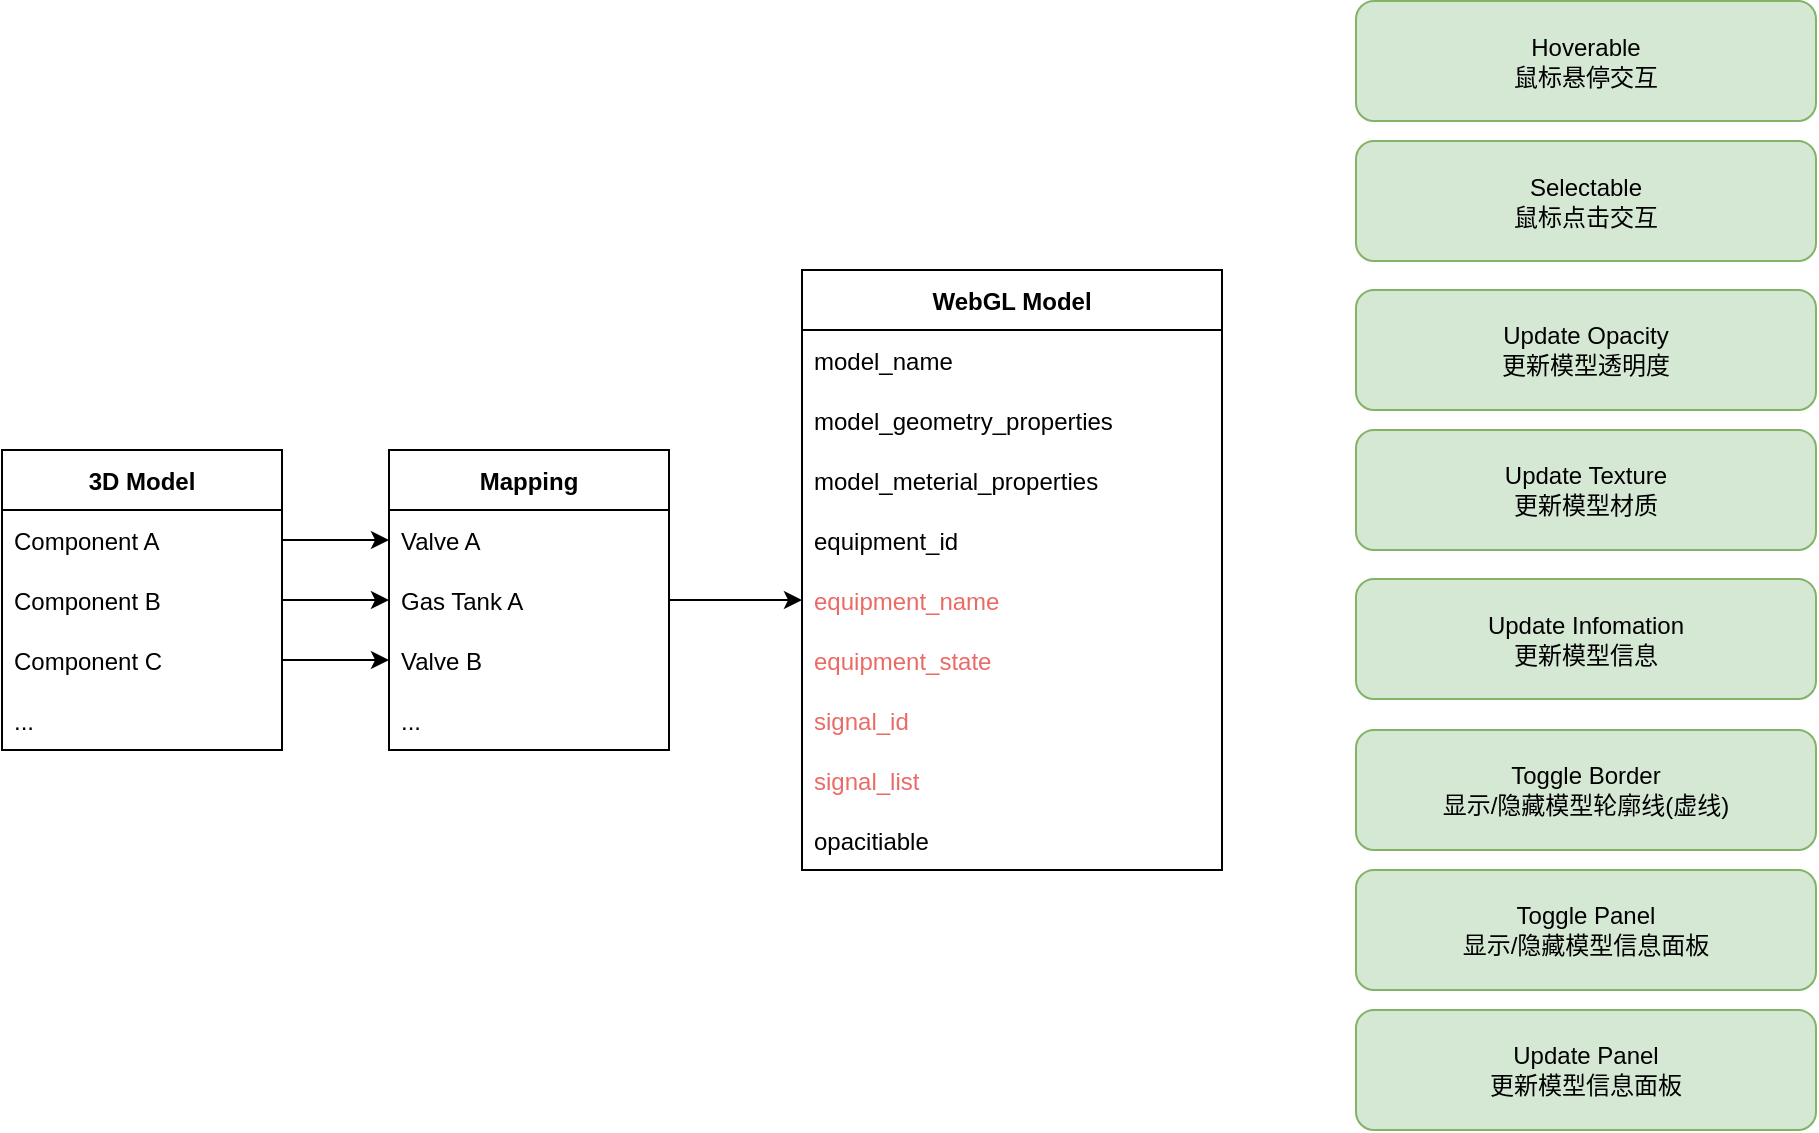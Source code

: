 <mxfile version="20.2.4" type="github">
  <diagram id="nreCz1yV9TlbwErvjmWX" name="第 1 页">
    <mxGraphModel dx="1422" dy="762" grid="1" gridSize="10" guides="1" tooltips="1" connect="1" arrows="1" fold="1" page="1" pageScale="1" pageWidth="827" pageHeight="1169" math="0" shadow="0">
      <root>
        <mxCell id="0" />
        <mxCell id="1" parent="0" />
        <mxCell id="1o4pj-MJ49ijJUOISk7L-2" value="3D Model" style="swimlane;fontStyle=1;childLayout=stackLayout;horizontal=1;startSize=30;horizontalStack=0;resizeParent=1;resizeParentMax=0;resizeLast=0;collapsible=1;marginBottom=0;" vertex="1" parent="1">
          <mxGeometry x="150" y="300" width="140" height="150" as="geometry" />
        </mxCell>
        <mxCell id="1o4pj-MJ49ijJUOISk7L-3" value="Component A" style="text;strokeColor=none;fillColor=none;align=left;verticalAlign=middle;spacingLeft=4;spacingRight=4;overflow=hidden;points=[[0,0.5],[1,0.5]];portConstraint=eastwest;rotatable=0;" vertex="1" parent="1o4pj-MJ49ijJUOISk7L-2">
          <mxGeometry y="30" width="140" height="30" as="geometry" />
        </mxCell>
        <mxCell id="1o4pj-MJ49ijJUOISk7L-4" value="Component B" style="text;strokeColor=none;fillColor=none;align=left;verticalAlign=middle;spacingLeft=4;spacingRight=4;overflow=hidden;points=[[0,0.5],[1,0.5]];portConstraint=eastwest;rotatable=0;" vertex="1" parent="1o4pj-MJ49ijJUOISk7L-2">
          <mxGeometry y="60" width="140" height="30" as="geometry" />
        </mxCell>
        <mxCell id="1o4pj-MJ49ijJUOISk7L-5" value="Component C" style="text;strokeColor=none;fillColor=none;align=left;verticalAlign=middle;spacingLeft=4;spacingRight=4;overflow=hidden;points=[[0,0.5],[1,0.5]];portConstraint=eastwest;rotatable=0;" vertex="1" parent="1o4pj-MJ49ijJUOISk7L-2">
          <mxGeometry y="90" width="140" height="30" as="geometry" />
        </mxCell>
        <mxCell id="1o4pj-MJ49ijJUOISk7L-6" value="..." style="text;strokeColor=none;fillColor=none;align=left;verticalAlign=middle;spacingLeft=4;spacingRight=4;overflow=hidden;points=[[0,0.5],[1,0.5]];portConstraint=eastwest;rotatable=0;" vertex="1" parent="1o4pj-MJ49ijJUOISk7L-2">
          <mxGeometry y="120" width="140" height="30" as="geometry" />
        </mxCell>
        <mxCell id="1o4pj-MJ49ijJUOISk7L-12" value="Mapping" style="swimlane;fontStyle=1;childLayout=stackLayout;horizontal=1;startSize=30;horizontalStack=0;resizeParent=1;resizeParentMax=0;resizeLast=0;collapsible=1;marginBottom=0;" vertex="1" parent="1">
          <mxGeometry x="343.5" y="300" width="140" height="150" as="geometry" />
        </mxCell>
        <mxCell id="1o4pj-MJ49ijJUOISk7L-13" value="Valve A" style="text;strokeColor=none;fillColor=none;align=left;verticalAlign=middle;spacingLeft=4;spacingRight=4;overflow=hidden;points=[[0,0.5],[1,0.5]];portConstraint=eastwest;rotatable=0;" vertex="1" parent="1o4pj-MJ49ijJUOISk7L-12">
          <mxGeometry y="30" width="140" height="30" as="geometry" />
        </mxCell>
        <mxCell id="1o4pj-MJ49ijJUOISk7L-14" value="Gas Tank A" style="text;strokeColor=none;fillColor=none;align=left;verticalAlign=middle;spacingLeft=4;spacingRight=4;overflow=hidden;points=[[0,0.5],[1,0.5]];portConstraint=eastwest;rotatable=0;" vertex="1" parent="1o4pj-MJ49ijJUOISk7L-12">
          <mxGeometry y="60" width="140" height="30" as="geometry" />
        </mxCell>
        <mxCell id="1o4pj-MJ49ijJUOISk7L-15" value="Valve B" style="text;strokeColor=none;fillColor=none;align=left;verticalAlign=middle;spacingLeft=4;spacingRight=4;overflow=hidden;points=[[0,0.5],[1,0.5]];portConstraint=eastwest;rotatable=0;" vertex="1" parent="1o4pj-MJ49ijJUOISk7L-12">
          <mxGeometry y="90" width="140" height="30" as="geometry" />
        </mxCell>
        <mxCell id="1o4pj-MJ49ijJUOISk7L-16" value="..." style="text;strokeColor=none;fillColor=none;align=left;verticalAlign=middle;spacingLeft=4;spacingRight=4;overflow=hidden;points=[[0,0.5],[1,0.5]];portConstraint=eastwest;rotatable=0;" vertex="1" parent="1o4pj-MJ49ijJUOISk7L-12">
          <mxGeometry y="120" width="140" height="30" as="geometry" />
        </mxCell>
        <mxCell id="1o4pj-MJ49ijJUOISk7L-17" style="edgeStyle=orthogonalEdgeStyle;rounded=0;orthogonalLoop=1;jettySize=auto;html=1;entryX=0;entryY=0.5;entryDx=0;entryDy=0;" edge="1" parent="1" source="1o4pj-MJ49ijJUOISk7L-3" target="1o4pj-MJ49ijJUOISk7L-13">
          <mxGeometry relative="1" as="geometry" />
        </mxCell>
        <mxCell id="1o4pj-MJ49ijJUOISk7L-18" style="edgeStyle=orthogonalEdgeStyle;rounded=0;orthogonalLoop=1;jettySize=auto;html=1;entryX=0;entryY=0.5;entryDx=0;entryDy=0;" edge="1" parent="1" source="1o4pj-MJ49ijJUOISk7L-4" target="1o4pj-MJ49ijJUOISk7L-14">
          <mxGeometry relative="1" as="geometry" />
        </mxCell>
        <mxCell id="1o4pj-MJ49ijJUOISk7L-19" style="edgeStyle=orthogonalEdgeStyle;rounded=0;orthogonalLoop=1;jettySize=auto;html=1;entryX=0;entryY=0.5;entryDx=0;entryDy=0;" edge="1" parent="1" source="1o4pj-MJ49ijJUOISk7L-5" target="1o4pj-MJ49ijJUOISk7L-15">
          <mxGeometry relative="1" as="geometry" />
        </mxCell>
        <mxCell id="1o4pj-MJ49ijJUOISk7L-20" value="WebGL Model" style="swimlane;fontStyle=1;childLayout=stackLayout;horizontal=1;startSize=30;horizontalStack=0;resizeParent=1;resizeParentMax=0;resizeLast=0;collapsible=1;marginBottom=0;" vertex="1" parent="1">
          <mxGeometry x="550" y="210" width="210" height="300" as="geometry" />
        </mxCell>
        <mxCell id="1o4pj-MJ49ijJUOISk7L-21" value="model_name" style="text;strokeColor=none;fillColor=none;align=left;verticalAlign=middle;spacingLeft=4;spacingRight=4;overflow=hidden;points=[[0,0.5],[1,0.5]];portConstraint=eastwest;rotatable=0;" vertex="1" parent="1o4pj-MJ49ijJUOISk7L-20">
          <mxGeometry y="30" width="210" height="30" as="geometry" />
        </mxCell>
        <mxCell id="1o4pj-MJ49ijJUOISk7L-22" value="model_geometry_properties" style="text;strokeColor=none;fillColor=none;align=left;verticalAlign=middle;spacingLeft=4;spacingRight=4;overflow=hidden;points=[[0,0.5],[1,0.5]];portConstraint=eastwest;rotatable=0;" vertex="1" parent="1o4pj-MJ49ijJUOISk7L-20">
          <mxGeometry y="60" width="210" height="30" as="geometry" />
        </mxCell>
        <mxCell id="1o4pj-MJ49ijJUOISk7L-23" value="model_meterial_properties" style="text;strokeColor=none;fillColor=none;align=left;verticalAlign=middle;spacingLeft=4;spacingRight=4;overflow=hidden;points=[[0,0.5],[1,0.5]];portConstraint=eastwest;rotatable=0;" vertex="1" parent="1o4pj-MJ49ijJUOISk7L-20">
          <mxGeometry y="90" width="210" height="30" as="geometry" />
        </mxCell>
        <mxCell id="1o4pj-MJ49ijJUOISk7L-24" value="equipment_id" style="text;strokeColor=none;fillColor=none;align=left;verticalAlign=middle;spacingLeft=4;spacingRight=4;overflow=hidden;points=[[0,0.5],[1,0.5]];portConstraint=eastwest;rotatable=0;" vertex="1" parent="1o4pj-MJ49ijJUOISk7L-20">
          <mxGeometry y="120" width="210" height="30" as="geometry" />
        </mxCell>
        <mxCell id="1o4pj-MJ49ijJUOISk7L-26" value="equipment_name" style="text;strokeColor=none;fillColor=none;align=left;verticalAlign=middle;spacingLeft=4;spacingRight=4;overflow=hidden;points=[[0,0.5],[1,0.5]];portConstraint=eastwest;rotatable=0;fontColor=#EA6B66;" vertex="1" parent="1o4pj-MJ49ijJUOISk7L-20">
          <mxGeometry y="150" width="210" height="30" as="geometry" />
        </mxCell>
        <mxCell id="1o4pj-MJ49ijJUOISk7L-34" value="equipment_state" style="text;strokeColor=none;fillColor=none;align=left;verticalAlign=middle;spacingLeft=4;spacingRight=4;overflow=hidden;points=[[0,0.5],[1,0.5]];portConstraint=eastwest;rotatable=0;fontColor=#EA6B66;" vertex="1" parent="1o4pj-MJ49ijJUOISk7L-20">
          <mxGeometry y="180" width="210" height="30" as="geometry" />
        </mxCell>
        <mxCell id="1o4pj-MJ49ijJUOISk7L-27" value="signal_id" style="text;strokeColor=none;fillColor=none;align=left;verticalAlign=middle;spacingLeft=4;spacingRight=4;overflow=hidden;points=[[0,0.5],[1,0.5]];portConstraint=eastwest;rotatable=0;fontColor=#EA6B66;" vertex="1" parent="1o4pj-MJ49ijJUOISk7L-20">
          <mxGeometry y="210" width="210" height="30" as="geometry" />
        </mxCell>
        <mxCell id="1o4pj-MJ49ijJUOISk7L-28" value="signal_list" style="text;strokeColor=none;fillColor=none;align=left;verticalAlign=middle;spacingLeft=4;spacingRight=4;overflow=hidden;points=[[0,0.5],[1,0.5]];portConstraint=eastwest;rotatable=0;fontColor=#EA6B66;" vertex="1" parent="1o4pj-MJ49ijJUOISk7L-20">
          <mxGeometry y="240" width="210" height="30" as="geometry" />
        </mxCell>
        <mxCell id="1o4pj-MJ49ijJUOISk7L-29" value="opacitiable" style="text;strokeColor=none;fillColor=none;align=left;verticalAlign=middle;spacingLeft=4;spacingRight=4;overflow=hidden;points=[[0,0.5],[1,0.5]];portConstraint=eastwest;rotatable=0;" vertex="1" parent="1o4pj-MJ49ijJUOISk7L-20">
          <mxGeometry y="270" width="210" height="30" as="geometry" />
        </mxCell>
        <mxCell id="1o4pj-MJ49ijJUOISk7L-33" style="text;strokeColor=none;fillColor=none;align=left;verticalAlign=middle;spacingLeft=4;spacingRight=4;overflow=hidden;points=[[0,0.5],[1,0.5]];portConstraint=eastwest;rotatable=0;" vertex="1" parent="1">
          <mxGeometry x="530" y="600" width="210" height="30" as="geometry" />
        </mxCell>
        <mxCell id="1o4pj-MJ49ijJUOISk7L-37" style="edgeStyle=orthogonalEdgeStyle;rounded=0;orthogonalLoop=1;jettySize=auto;html=1;entryX=0;entryY=0.5;entryDx=0;entryDy=0;" edge="1" parent="1" source="1o4pj-MJ49ijJUOISk7L-14" target="1o4pj-MJ49ijJUOISk7L-26">
          <mxGeometry relative="1" as="geometry" />
        </mxCell>
        <mxCell id="1o4pj-MJ49ijJUOISk7L-39" value="Toggle Border&lt;br&gt;显示/隐藏模型轮廓线(虚线)" style="rounded=1;whiteSpace=wrap;html=1;fillColor=#d5e8d4;strokeColor=#82b366;" vertex="1" parent="1">
          <mxGeometry x="827" y="440" width="230" height="60" as="geometry" />
        </mxCell>
        <mxCell id="1o4pj-MJ49ijJUOISk7L-40" value="Toggle Panel&lt;br&gt;显示/隐藏模型信息面板" style="rounded=1;whiteSpace=wrap;html=1;fillColor=#d5e8d4;strokeColor=#82b366;" vertex="1" parent="1">
          <mxGeometry x="827" y="510" width="230" height="60" as="geometry" />
        </mxCell>
        <mxCell id="1o4pj-MJ49ijJUOISk7L-41" value="Hoverable&lt;br&gt;鼠标悬停交互" style="rounded=1;whiteSpace=wrap;html=1;fillColor=#d5e8d4;strokeColor=#82b366;" vertex="1" parent="1">
          <mxGeometry x="827" y="75.5" width="230" height="60" as="geometry" />
        </mxCell>
        <mxCell id="1o4pj-MJ49ijJUOISk7L-42" value="Update Opacity&lt;br&gt;更新模型透明度" style="rounded=1;whiteSpace=wrap;html=1;fillColor=#d5e8d4;strokeColor=#82b366;" vertex="1" parent="1">
          <mxGeometry x="827" y="220" width="230" height="60" as="geometry" />
        </mxCell>
        <mxCell id="1o4pj-MJ49ijJUOISk7L-43" value="Update Infomation&lt;br&gt;更新模型信息" style="rounded=1;whiteSpace=wrap;html=1;fillColor=#d5e8d4;strokeColor=#82b366;" vertex="1" parent="1">
          <mxGeometry x="827" y="364.5" width="230" height="60" as="geometry" />
        </mxCell>
        <mxCell id="1o4pj-MJ49ijJUOISk7L-44" value="Selectable&lt;br&gt;鼠标点击交互" style="rounded=1;whiteSpace=wrap;html=1;fillColor=#d5e8d4;strokeColor=#82b366;" vertex="1" parent="1">
          <mxGeometry x="827" y="145.5" width="230" height="60" as="geometry" />
        </mxCell>
        <mxCell id="1o4pj-MJ49ijJUOISk7L-46" value="Update Texture&lt;br&gt;更新模型材质" style="rounded=1;whiteSpace=wrap;html=1;fillColor=#d5e8d4;strokeColor=#82b366;" vertex="1" parent="1">
          <mxGeometry x="827" y="290" width="230" height="60" as="geometry" />
        </mxCell>
        <mxCell id="1o4pj-MJ49ijJUOISk7L-47" value="Update Panel&lt;br&gt;更新模型信息面板" style="rounded=1;whiteSpace=wrap;html=1;fillColor=#d5e8d4;strokeColor=#82b366;" vertex="1" parent="1">
          <mxGeometry x="827" y="580" width="230" height="60" as="geometry" />
        </mxCell>
      </root>
    </mxGraphModel>
  </diagram>
</mxfile>
